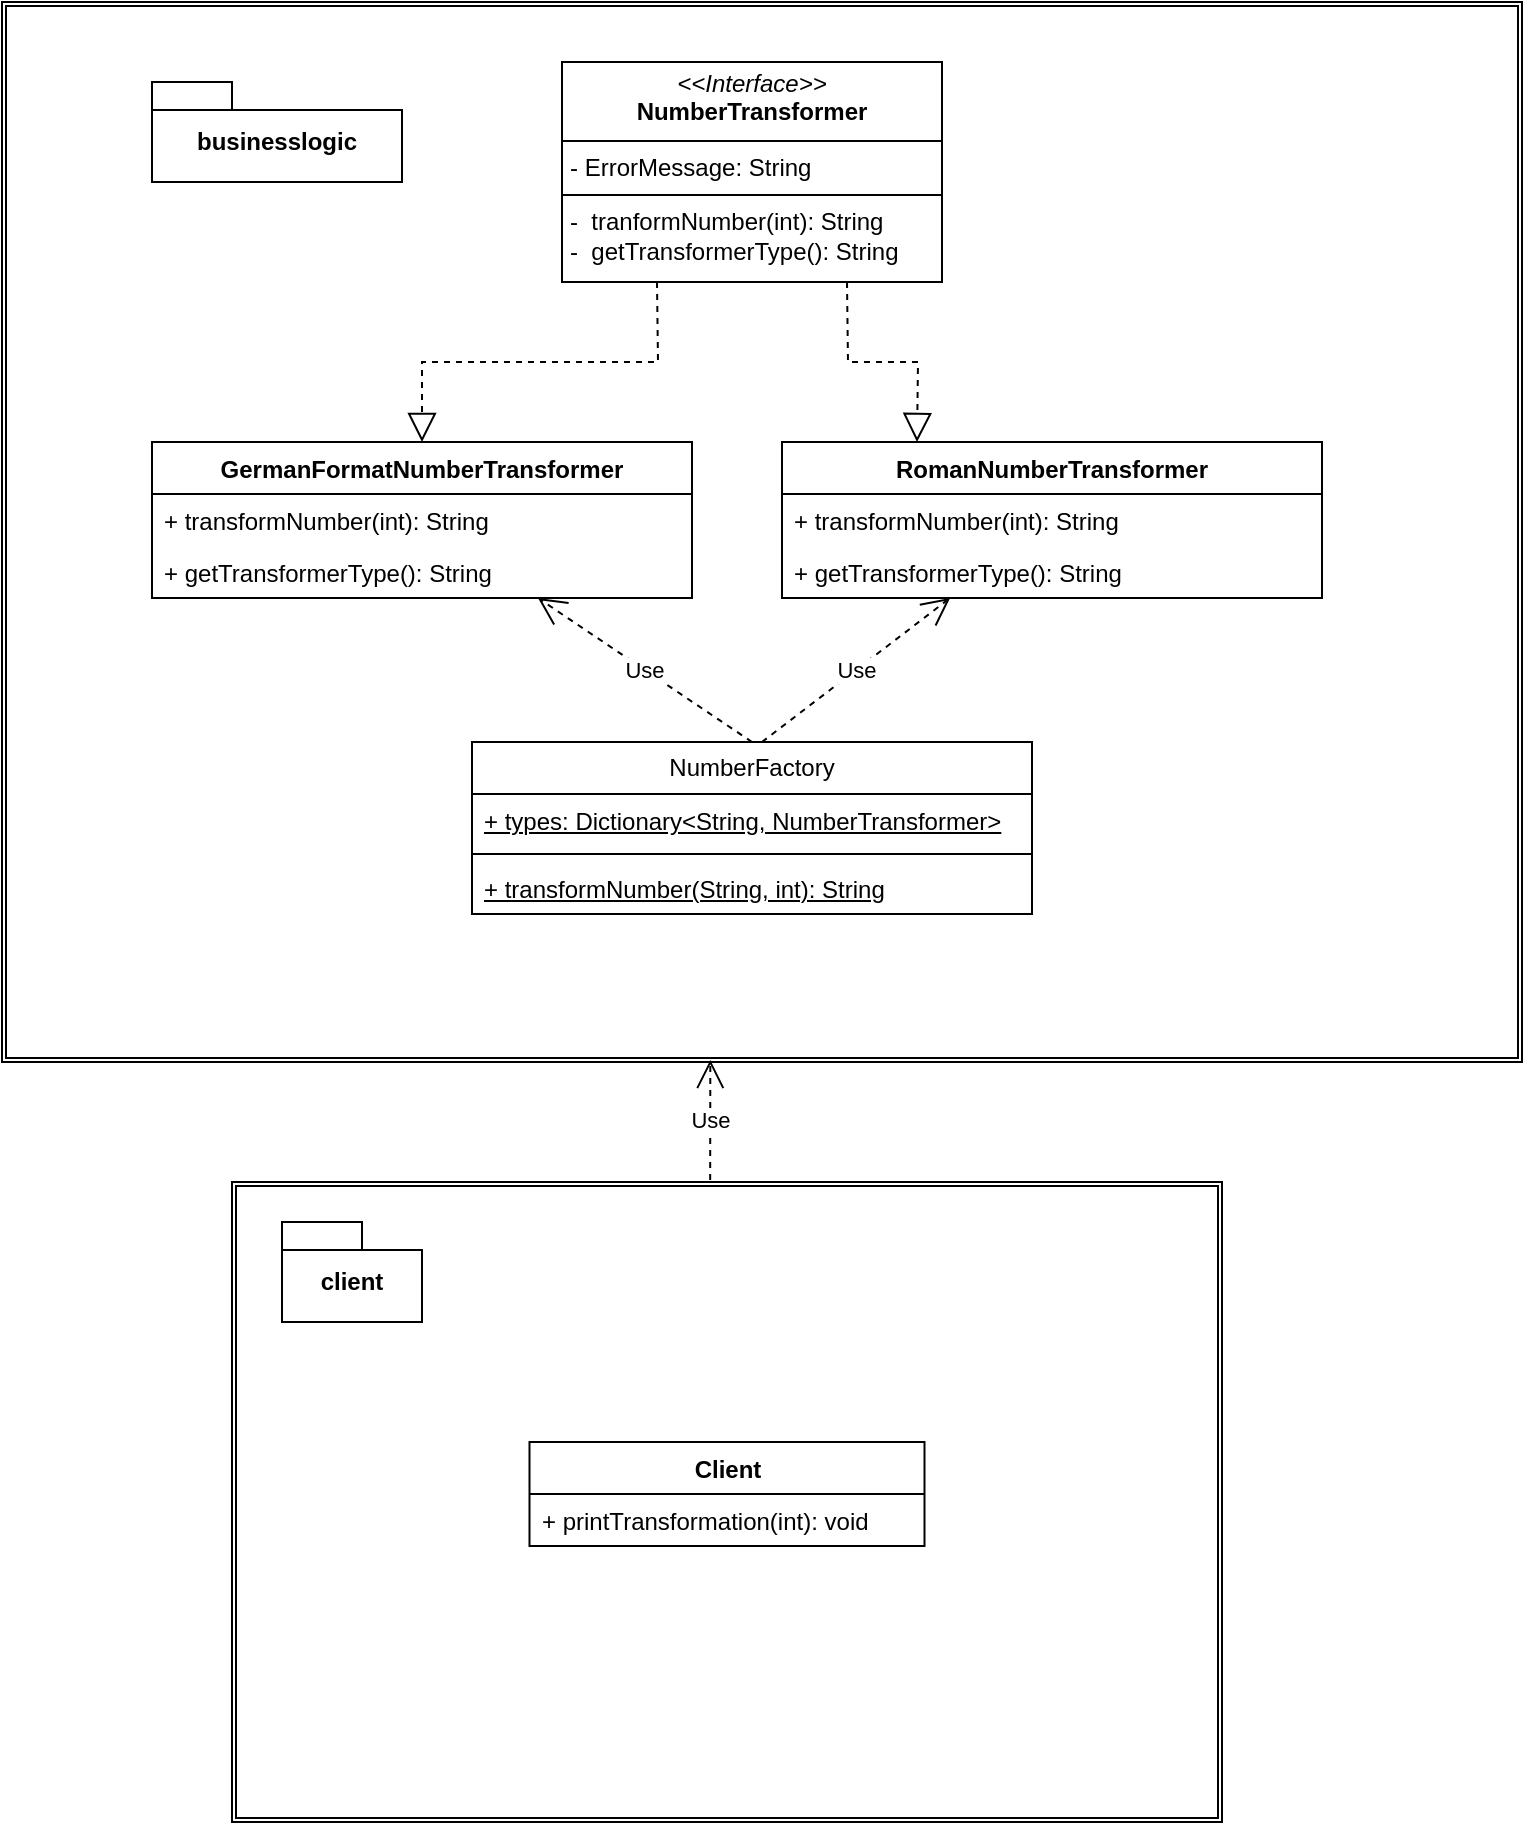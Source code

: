 <mxfile version="24.2.5" type="device">
  <diagram id="C5RBs43oDa-KdzZeNtuy" name="Page-1">
    <mxGraphModel dx="1434" dy="738" grid="1" gridSize="10" guides="1" tooltips="1" connect="1" arrows="1" fold="1" page="1" pageScale="1" pageWidth="827" pageHeight="1169" math="0" shadow="0">
      <root>
        <mxCell id="WIyWlLk6GJQsqaUBKTNV-0" />
        <mxCell id="WIyWlLk6GJQsqaUBKTNV-1" parent="WIyWlLk6GJQsqaUBKTNV-0" />
        <mxCell id="C8uwF3HXDGNidhuOml8A-26" value="" style="shape=ext;double=1;rounded=0;whiteSpace=wrap;html=1;" vertex="1" parent="WIyWlLk6GJQsqaUBKTNV-1">
          <mxGeometry x="30" y="20" width="760" height="530" as="geometry" />
        </mxCell>
        <mxCell id="C8uwF3HXDGNidhuOml8A-0" value="&lt;p style=&quot;margin:0px;margin-top:4px;text-align:center;&quot;&gt;&lt;i&gt;&amp;lt;&amp;lt;Interface&amp;gt;&amp;gt;&lt;/i&gt;&lt;br&gt;&lt;b&gt;NumberTransformer&lt;/b&gt;&lt;/p&gt;&lt;hr size=&quot;1&quot; style=&quot;border-style:solid;&quot;&gt;&lt;p style=&quot;margin:0px;margin-left:4px;&quot;&gt;- ErrorMessage: String&lt;br&gt;&lt;/p&gt;&lt;hr size=&quot;1&quot; style=&quot;border-style:solid;&quot;&gt;&lt;p style=&quot;margin:0px;margin-left:4px;&quot;&gt;-&amp;nbsp; tranformNumber(int): String&lt;br&gt;-&amp;nbsp; getTransformerType(): String&lt;/p&gt;" style="verticalAlign=top;align=left;overflow=fill;html=1;whiteSpace=wrap;" vertex="1" parent="WIyWlLk6GJQsqaUBKTNV-1">
          <mxGeometry x="310" y="50" width="190" height="110" as="geometry" />
        </mxCell>
        <mxCell id="C8uwF3HXDGNidhuOml8A-1" value="GermanFormatNumberTransformer" style="swimlane;fontStyle=1;align=center;verticalAlign=top;childLayout=stackLayout;horizontal=1;startSize=26;horizontalStack=0;resizeParent=1;resizeParentMax=0;resizeLast=0;collapsible=1;marginBottom=0;whiteSpace=wrap;html=1;" vertex="1" parent="WIyWlLk6GJQsqaUBKTNV-1">
          <mxGeometry x="105" y="240" width="270" height="78" as="geometry" />
        </mxCell>
        <mxCell id="C8uwF3HXDGNidhuOml8A-2" value="+ transformNumber(int): String" style="text;strokeColor=none;fillColor=none;align=left;verticalAlign=top;spacingLeft=4;spacingRight=4;overflow=hidden;rotatable=0;points=[[0,0.5],[1,0.5]];portConstraint=eastwest;whiteSpace=wrap;html=1;" vertex="1" parent="C8uwF3HXDGNidhuOml8A-1">
          <mxGeometry y="26" width="270" height="26" as="geometry" />
        </mxCell>
        <mxCell id="C8uwF3HXDGNidhuOml8A-5" value="+ getTransformerType(): String" style="text;strokeColor=none;fillColor=none;align=left;verticalAlign=top;spacingLeft=4;spacingRight=4;overflow=hidden;rotatable=0;points=[[0,0.5],[1,0.5]];portConstraint=eastwest;whiteSpace=wrap;html=1;" vertex="1" parent="C8uwF3HXDGNidhuOml8A-1">
          <mxGeometry y="52" width="270" height="26" as="geometry" />
        </mxCell>
        <mxCell id="C8uwF3HXDGNidhuOml8A-7" value="RomanNumberTransformer" style="swimlane;fontStyle=1;align=center;verticalAlign=top;childLayout=stackLayout;horizontal=1;startSize=26;horizontalStack=0;resizeParent=1;resizeParentMax=0;resizeLast=0;collapsible=1;marginBottom=0;whiteSpace=wrap;html=1;" vertex="1" parent="WIyWlLk6GJQsqaUBKTNV-1">
          <mxGeometry x="420" y="240" width="270" height="78" as="geometry" />
        </mxCell>
        <mxCell id="C8uwF3HXDGNidhuOml8A-8" value="+ transformNumber(int): String" style="text;strokeColor=none;fillColor=none;align=left;verticalAlign=top;spacingLeft=4;spacingRight=4;overflow=hidden;rotatable=0;points=[[0,0.5],[1,0.5]];portConstraint=eastwest;whiteSpace=wrap;html=1;" vertex="1" parent="C8uwF3HXDGNidhuOml8A-7">
          <mxGeometry y="26" width="270" height="26" as="geometry" />
        </mxCell>
        <mxCell id="C8uwF3HXDGNidhuOml8A-9" value="+ getTransformerType(): String" style="text;strokeColor=none;fillColor=none;align=left;verticalAlign=top;spacingLeft=4;spacingRight=4;overflow=hidden;rotatable=0;points=[[0,0.5],[1,0.5]];portConstraint=eastwest;whiteSpace=wrap;html=1;" vertex="1" parent="C8uwF3HXDGNidhuOml8A-7">
          <mxGeometry y="52" width="270" height="26" as="geometry" />
        </mxCell>
        <mxCell id="C8uwF3HXDGNidhuOml8A-11" value="" style="ellipse;whiteSpace=wrap;html=1;align=center;aspect=fixed;fillColor=none;strokeColor=none;resizable=0;perimeter=centerPerimeter;rotatable=0;allowArrows=0;points=[];outlineConnect=1;" vertex="1" parent="WIyWlLk6GJQsqaUBKTNV-1">
          <mxGeometry x="400" y="370" width="10" height="10" as="geometry" />
        </mxCell>
        <mxCell id="C8uwF3HXDGNidhuOml8A-12" value="" style="endArrow=block;dashed=1;endFill=0;endSize=12;html=1;rounded=0;exitX=0.25;exitY=1;exitDx=0;exitDy=0;entryX=0.5;entryY=0;entryDx=0;entryDy=0;" edge="1" parent="WIyWlLk6GJQsqaUBKTNV-1" source="C8uwF3HXDGNidhuOml8A-0" target="C8uwF3HXDGNidhuOml8A-1">
          <mxGeometry width="160" relative="1" as="geometry">
            <mxPoint x="330" y="370" as="sourcePoint" />
            <mxPoint x="490" y="370" as="targetPoint" />
            <Array as="points">
              <mxPoint x="358" y="200" />
              <mxPoint x="240" y="200" />
            </Array>
          </mxGeometry>
        </mxCell>
        <mxCell id="C8uwF3HXDGNidhuOml8A-17" value="" style="endArrow=block;dashed=1;endFill=0;endSize=12;html=1;rounded=0;exitX=0.75;exitY=1;exitDx=0;exitDy=0;entryX=0.25;entryY=0;entryDx=0;entryDy=0;" edge="1" parent="WIyWlLk6GJQsqaUBKTNV-1" source="C8uwF3HXDGNidhuOml8A-0" target="C8uwF3HXDGNidhuOml8A-7">
          <mxGeometry width="160" relative="1" as="geometry">
            <mxPoint x="368" y="170" as="sourcePoint" />
            <mxPoint x="250" y="250" as="targetPoint" />
            <Array as="points">
              <mxPoint x="453" y="200" />
              <mxPoint x="488" y="200" />
            </Array>
          </mxGeometry>
        </mxCell>
        <mxCell id="C8uwF3HXDGNidhuOml8A-18" value="NumberFactory" style="swimlane;fontStyle=0;childLayout=stackLayout;horizontal=1;startSize=26;fillColor=none;horizontalStack=0;resizeParent=1;resizeParentMax=0;resizeLast=0;collapsible=1;marginBottom=0;whiteSpace=wrap;html=1;" vertex="1" parent="WIyWlLk6GJQsqaUBKTNV-1">
          <mxGeometry x="265" y="390" width="280" height="86" as="geometry" />
        </mxCell>
        <mxCell id="C8uwF3HXDGNidhuOml8A-19" value="&lt;u&gt;+ types: Dictionary&amp;lt;String, NumberTransformer&amp;gt;&lt;/u&gt;" style="text;strokeColor=none;fillColor=none;align=left;verticalAlign=top;spacingLeft=4;spacingRight=4;overflow=hidden;rotatable=0;points=[[0,0.5],[1,0.5]];portConstraint=eastwest;whiteSpace=wrap;html=1;" vertex="1" parent="C8uwF3HXDGNidhuOml8A-18">
          <mxGeometry y="26" width="280" height="26" as="geometry" />
        </mxCell>
        <mxCell id="C8uwF3HXDGNidhuOml8A-22" value="" style="line;strokeWidth=1;fillColor=none;align=left;verticalAlign=middle;spacingTop=-1;spacingLeft=3;spacingRight=3;rotatable=0;labelPosition=right;points=[];portConstraint=eastwest;strokeColor=inherit;" vertex="1" parent="C8uwF3HXDGNidhuOml8A-18">
          <mxGeometry y="52" width="280" height="8" as="geometry" />
        </mxCell>
        <mxCell id="C8uwF3HXDGNidhuOml8A-20" value="&lt;u&gt;+ transformNumber(String, int): String&lt;/u&gt;" style="text;strokeColor=none;fillColor=none;align=left;verticalAlign=top;spacingLeft=4;spacingRight=4;overflow=hidden;rotatable=0;points=[[0,0.5],[1,0.5]];portConstraint=eastwest;whiteSpace=wrap;html=1;" vertex="1" parent="C8uwF3HXDGNidhuOml8A-18">
          <mxGeometry y="60" width="280" height="26" as="geometry" />
        </mxCell>
        <mxCell id="C8uwF3HXDGNidhuOml8A-23" value="Use" style="endArrow=open;endSize=12;dashed=1;html=1;rounded=0;exitX=0.5;exitY=0;exitDx=0;exitDy=0;" edge="1" parent="WIyWlLk6GJQsqaUBKTNV-1" source="C8uwF3HXDGNidhuOml8A-18" target="C8uwF3HXDGNidhuOml8A-1">
          <mxGeometry width="160" relative="1" as="geometry">
            <mxPoint x="330" y="370" as="sourcePoint" />
            <mxPoint x="490" y="370" as="targetPoint" />
          </mxGeometry>
        </mxCell>
        <mxCell id="C8uwF3HXDGNidhuOml8A-24" value="Use" style="endArrow=open;endSize=12;dashed=1;html=1;rounded=0;" edge="1" parent="WIyWlLk6GJQsqaUBKTNV-1" target="C8uwF3HXDGNidhuOml8A-7">
          <mxGeometry width="160" relative="1" as="geometry">
            <mxPoint x="410" y="390" as="sourcePoint" />
            <mxPoint x="490" y="370" as="targetPoint" />
          </mxGeometry>
        </mxCell>
        <mxCell id="C8uwF3HXDGNidhuOml8A-25" value="businesslogic" style="shape=folder;fontStyle=1;spacingTop=10;tabWidth=40;tabHeight=14;tabPosition=left;html=1;whiteSpace=wrap;" vertex="1" parent="WIyWlLk6GJQsqaUBKTNV-1">
          <mxGeometry x="105" y="60" width="125" height="50" as="geometry" />
        </mxCell>
        <mxCell id="C8uwF3HXDGNidhuOml8A-27" value="" style="shape=ext;double=1;rounded=0;whiteSpace=wrap;html=1;" vertex="1" parent="WIyWlLk6GJQsqaUBKTNV-1">
          <mxGeometry x="145" y="610" width="495" height="320" as="geometry" />
        </mxCell>
        <mxCell id="C8uwF3HXDGNidhuOml8A-29" value="client" style="shape=folder;fontStyle=1;spacingTop=10;tabWidth=40;tabHeight=14;tabPosition=left;html=1;whiteSpace=wrap;" vertex="1" parent="WIyWlLk6GJQsqaUBKTNV-1">
          <mxGeometry x="170" y="630" width="70" height="50" as="geometry" />
        </mxCell>
        <mxCell id="C8uwF3HXDGNidhuOml8A-34" value="Client" style="swimlane;fontStyle=1;align=center;verticalAlign=top;childLayout=stackLayout;horizontal=1;startSize=26;horizontalStack=0;resizeParent=1;resizeParentMax=0;resizeLast=0;collapsible=1;marginBottom=0;whiteSpace=wrap;html=1;" vertex="1" parent="WIyWlLk6GJQsqaUBKTNV-1">
          <mxGeometry x="293.75" y="740" width="197.5" height="52" as="geometry" />
        </mxCell>
        <mxCell id="C8uwF3HXDGNidhuOml8A-37" value="+ printTransformation(int): void" style="text;strokeColor=none;fillColor=none;align=left;verticalAlign=top;spacingLeft=4;spacingRight=4;overflow=hidden;rotatable=0;points=[[0,0.5],[1,0.5]];portConstraint=eastwest;whiteSpace=wrap;html=1;" vertex="1" parent="C8uwF3HXDGNidhuOml8A-34">
          <mxGeometry y="26" width="197.5" height="26" as="geometry" />
        </mxCell>
        <mxCell id="C8uwF3HXDGNidhuOml8A-38" value="Use" style="endArrow=open;endSize=12;dashed=1;html=1;rounded=0;exitX=0.483;exitY=-0.003;exitDx=0;exitDy=0;exitPerimeter=0;entryX=0.466;entryY=0.998;entryDx=0;entryDy=0;entryPerimeter=0;" edge="1" parent="WIyWlLk6GJQsqaUBKTNV-1" source="C8uwF3HXDGNidhuOml8A-27" target="C8uwF3HXDGNidhuOml8A-26">
          <mxGeometry width="160" relative="1" as="geometry">
            <mxPoint x="330" y="570" as="sourcePoint" />
            <mxPoint x="490" y="570" as="targetPoint" />
          </mxGeometry>
        </mxCell>
      </root>
    </mxGraphModel>
  </diagram>
</mxfile>
